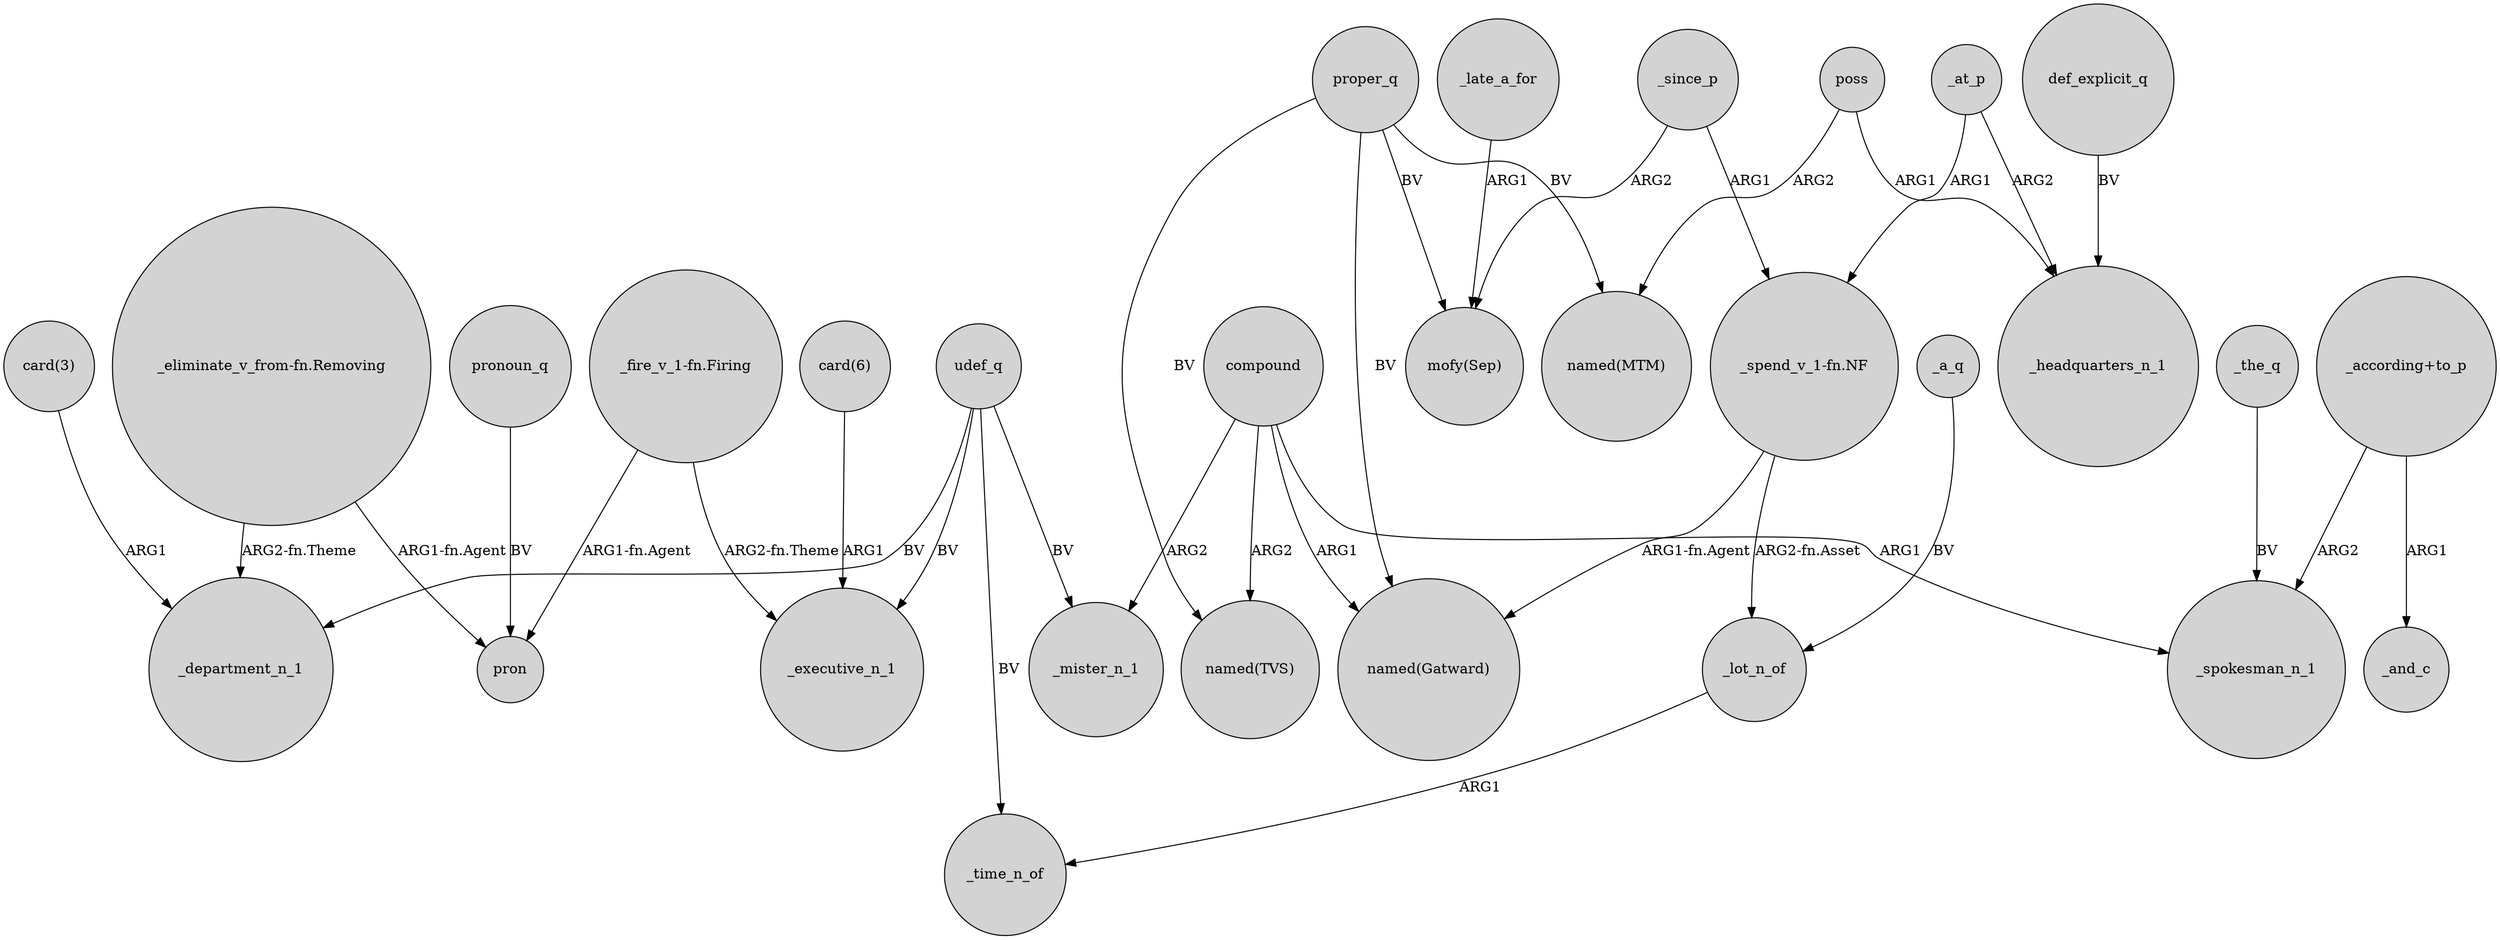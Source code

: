 digraph {
	node [shape=circle style=filled]
	_a_q -> _lot_n_of [label=BV]
	_at_p -> "_spend_v_1-fn.NF" [label=ARG1]
	udef_q -> _department_n_1 [label=BV]
	compound -> "named(TVS)" [label=ARG2]
	proper_q -> "named(MTM)" [label=BV]
	udef_q -> _executive_n_1 [label=BV]
	"_spend_v_1-fn.NF" -> "named(Gatward)" [label="ARG1-fn.Agent"]
	compound -> _mister_n_1 [label=ARG2]
	udef_q -> _mister_n_1 [label=BV]
	proper_q -> "mofy(Sep)" [label=BV]
	"_according+to_p" -> _spokesman_n_1 [label=ARG2]
	compound -> "named(Gatward)" [label=ARG1]
	"_fire_v_1-fn.Firing" -> pron [label="ARG1-fn.Agent"]
	"_eliminate_v_from-fn.Removing" -> _department_n_1 [label="ARG2-fn.Theme"]
	pronoun_q -> pron [label=BV]
	_lot_n_of -> _time_n_of [label=ARG1]
	"_according+to_p" -> _and_c [label=ARG1]
	_since_p -> "_spend_v_1-fn.NF" [label=ARG1]
	compound -> _spokesman_n_1 [label=ARG1]
	poss -> "named(MTM)" [label=ARG2]
	"card(3)" -> _department_n_1 [label=ARG1]
	proper_q -> "named(TVS)" [label=BV]
	proper_q -> "named(Gatward)" [label=BV]
	udef_q -> _time_n_of [label=BV]
	_since_p -> "mofy(Sep)" [label=ARG2]
	_late_a_for -> "mofy(Sep)" [label=ARG1]
	"_spend_v_1-fn.NF" -> _lot_n_of [label="ARG2-fn.Asset"]
	"card(6)" -> _executive_n_1 [label=ARG1]
	def_explicit_q -> _headquarters_n_1 [label=BV]
	"_eliminate_v_from-fn.Removing" -> pron [label="ARG1-fn.Agent"]
	_the_q -> _spokesman_n_1 [label=BV]
	_at_p -> _headquarters_n_1 [label=ARG2]
	"_fire_v_1-fn.Firing" -> _executive_n_1 [label="ARG2-fn.Theme"]
	poss -> _headquarters_n_1 [label=ARG1]
}
